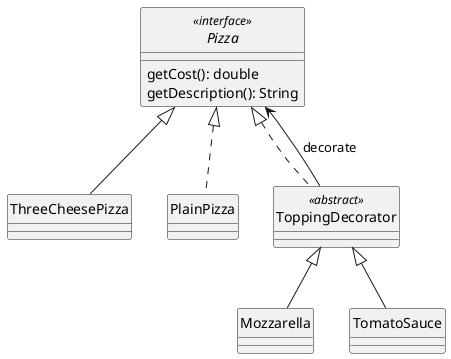 
@startuml
skinparam Style strictuml
Interface Pizza <<interface>>{
    getCost(): double
    getDescription(): String
}
class ThreeCheesePizza extends Pizza
class PlainPizza implements Pizza
class ToppingDecorator <<abstract>> implements Pizza 
class Mozzarella extends ToppingDecorator
class TomatoSauce extends ToppingDecorator
ToppingDecorator --> Pizza: decorate
@enduml
